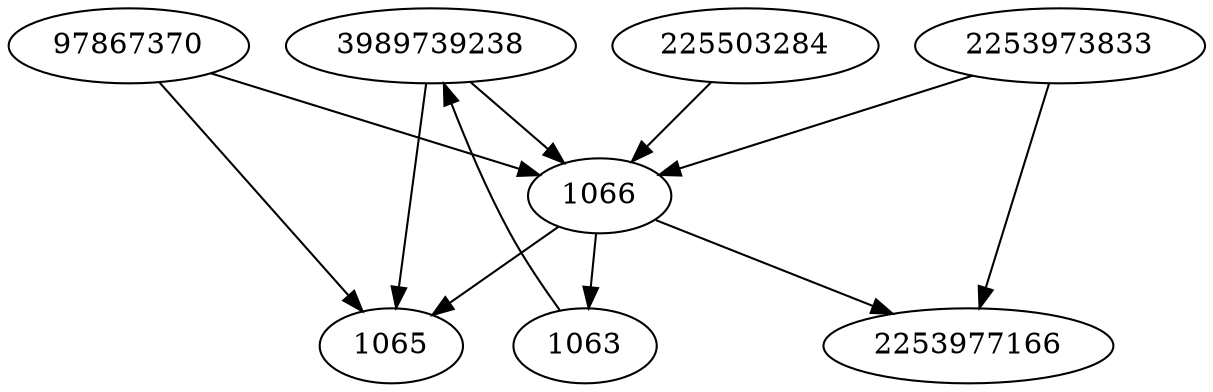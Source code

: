 strict digraph  {
3989739238;
1063;
2253973833;
97867370;
1065;
1066;
2253977166;
225503284;
3989739238 -> 1065;
3989739238 -> 1066;
1063 -> 3989739238;
2253973833 -> 1066;
2253973833 -> 2253977166;
97867370 -> 1065;
97867370 -> 1066;
1066 -> 2253977166;
1066 -> 1065;
1066 -> 1063;
225503284 -> 1066;
}
